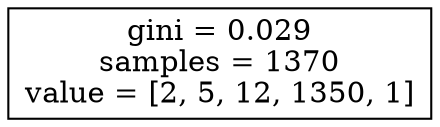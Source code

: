digraph Tree {
node [shape=box] ;
0 [label="gini = 0.029\nsamples = 1370\nvalue = [2, 5, 12, 1350, 1]"] ;
}